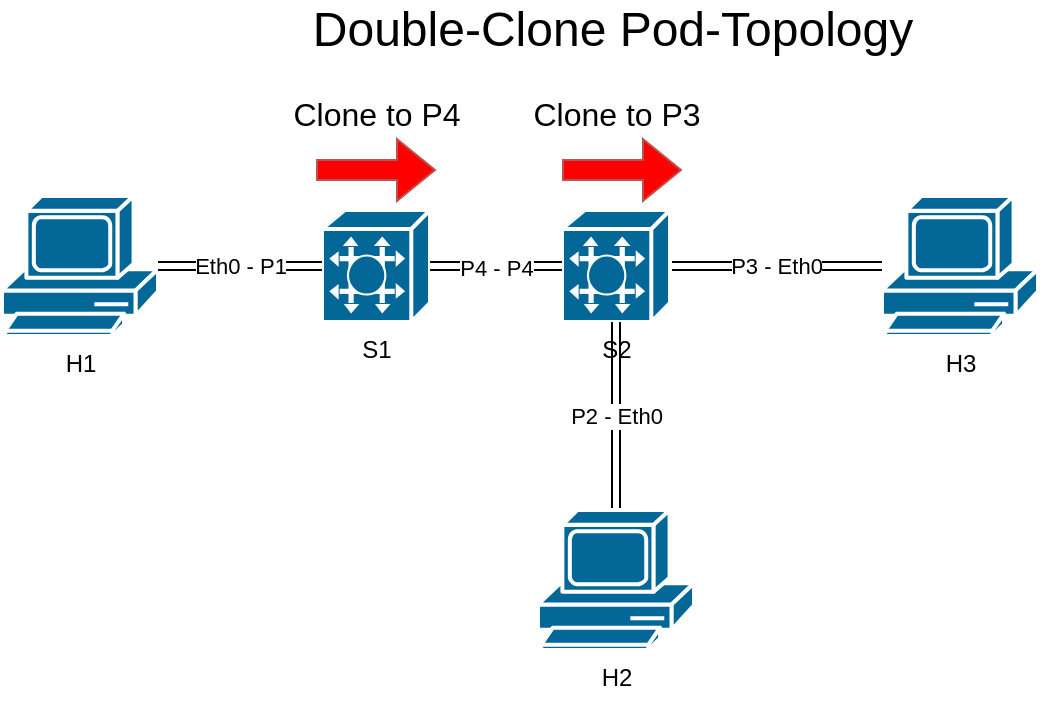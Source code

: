 <mxfile version="17.4.6" type="device"><diagram id="rnybURmsR6k8rIbQReOa" name="Page-1"><mxGraphModel dx="813" dy="405" grid="1" gridSize="10" guides="1" tooltips="1" connect="1" arrows="1" fold="1" page="1" pageScale="1" pageWidth="850" pageHeight="1100" math="0" shadow="0"><root><mxCell id="0"/><mxCell id="1" parent="0"/><mxCell id="x8hDFJ3DgTK03ecUGShV-11" value="P3 - Eth0" style="edgeStyle=orthogonalEdgeStyle;shape=link;rounded=0;orthogonalLoop=1;jettySize=auto;html=1;" parent="1" source="x8hDFJ3DgTK03ecUGShV-1" target="x8hDFJ3DgTK03ecUGShV-5" edge="1"><mxGeometry relative="1" as="geometry"/></mxCell><mxCell id="x8hDFJ3DgTK03ecUGShV-1" value="S2" style="shape=mxgraph.cisco.switches.programmable_switch;sketch=0;html=1;pointerEvents=1;dashed=0;fillColor=#036897;strokeColor=#ffffff;strokeWidth=2;verticalLabelPosition=bottom;verticalAlign=top;align=center;outlineConnect=0;" parent="1" vertex="1"><mxGeometry x="390" y="440" width="54" height="56" as="geometry"/></mxCell><mxCell id="x8hDFJ3DgTK03ecUGShV-3" value="H1" style="shape=mxgraph.cisco.computers_and_peripherals.pc;sketch=0;html=1;pointerEvents=1;dashed=0;fillColor=#036897;strokeColor=#ffffff;strokeWidth=2;verticalLabelPosition=bottom;verticalAlign=top;align=center;outlineConnect=0;" parent="1" vertex="1"><mxGeometry x="110" y="433" width="78" height="70" as="geometry"/></mxCell><mxCell id="x8hDFJ3DgTK03ecUGShV-12" value="P2 - Eth0" style="edgeStyle=orthogonalEdgeStyle;shape=link;rounded=0;orthogonalLoop=1;jettySize=auto;html=1;" parent="1" source="x8hDFJ3DgTK03ecUGShV-4" target="x8hDFJ3DgTK03ecUGShV-1" edge="1"><mxGeometry relative="1" as="geometry"/></mxCell><mxCell id="x8hDFJ3DgTK03ecUGShV-4" value="&lt;div&gt;H2&lt;/div&gt;&lt;div&gt;&lt;br&gt;&lt;/div&gt;" style="shape=mxgraph.cisco.computers_and_peripherals.pc;sketch=0;html=1;pointerEvents=1;dashed=0;fillColor=#036897;strokeColor=#ffffff;strokeWidth=2;verticalLabelPosition=bottom;verticalAlign=top;align=center;outlineConnect=0;" parent="1" vertex="1"><mxGeometry x="378" y="590" width="78" height="70" as="geometry"/></mxCell><mxCell id="x8hDFJ3DgTK03ecUGShV-5" value="&lt;div&gt;H3&lt;/div&gt;&lt;div&gt;&lt;br&gt;&lt;/div&gt;" style="shape=mxgraph.cisco.computers_and_peripherals.pc;sketch=0;html=1;pointerEvents=1;dashed=0;fillColor=#036897;strokeColor=#ffffff;strokeWidth=2;verticalLabelPosition=bottom;verticalAlign=top;align=center;outlineConnect=0;" parent="1" vertex="1"><mxGeometry x="550" y="433" width="78" height="70" as="geometry"/></mxCell><mxCell id="x8hDFJ3DgTK03ecUGShV-13" value="&lt;font style=&quot;font-size: 24px&quot;&gt;Double-Clone Pod-Topology&lt;/font&gt;" style="text;html=1;align=center;verticalAlign=middle;resizable=0;points=[];autosize=1;strokeColor=none;fillColor=none;" parent="1" vertex="1"><mxGeometry x="255" y="340" width="320" height="20" as="geometry"/></mxCell><mxCell id="x8hDFJ3DgTK03ecUGShV-15" value="" style="shape=flexArrow;endArrow=classic;html=1;rounded=0;fontSize=24;fillColor=#FF0000;strokeColor=#b85450;" parent="1" edge="1"><mxGeometry width="50" height="50" relative="1" as="geometry"><mxPoint x="267" y="420" as="sourcePoint"/><mxPoint x="327" y="420" as="targetPoint"/></mxGeometry></mxCell><mxCell id="x8hDFJ3DgTK03ecUGShV-16" value="&lt;font style=&quot;font-size: 16px&quot;&gt;Clone to P4&lt;br&gt;&lt;/font&gt;" style="text;html=1;align=center;verticalAlign=middle;resizable=0;points=[];autosize=1;strokeColor=none;fillColor=none;fontSize=24;" parent="1" vertex="1"><mxGeometry x="247" y="370" width="100" height="40" as="geometry"/></mxCell><mxCell id="fnokTUBqXKpDjqi4dbtV-1" value="&lt;div&gt;S1&lt;/div&gt;" style="shape=mxgraph.cisco.switches.programmable_switch;sketch=0;html=1;pointerEvents=1;dashed=0;fillColor=#036897;strokeColor=#ffffff;strokeWidth=2;verticalLabelPosition=bottom;verticalAlign=top;align=center;outlineConnect=0;" vertex="1" parent="1"><mxGeometry x="270" y="440" width="54" height="56" as="geometry"/></mxCell><mxCell id="fnokTUBqXKpDjqi4dbtV-2" value="&lt;font style=&quot;font-size: 11px&quot;&gt;P4 - P4&lt;br&gt;&lt;/font&gt;" style="shape=link;html=1;rounded=0;fontSize=17;" edge="1" parent="1" source="fnokTUBqXKpDjqi4dbtV-1" target="x8hDFJ3DgTK03ecUGShV-1"><mxGeometry width="100" relative="1" as="geometry"><mxPoint x="200" y="550" as="sourcePoint"/><mxPoint x="300" y="550" as="targetPoint"/></mxGeometry></mxCell><mxCell id="fnokTUBqXKpDjqi4dbtV-3" value="Eth0 - P1" style="shape=link;html=1;rounded=0;fontSize=11;" edge="1" parent="1" source="x8hDFJ3DgTK03ecUGShV-3" target="fnokTUBqXKpDjqi4dbtV-1"><mxGeometry width="100" relative="1" as="geometry"><mxPoint x="310" y="460" as="sourcePoint"/><mxPoint x="410" y="460" as="targetPoint"/></mxGeometry></mxCell><mxCell id="fnokTUBqXKpDjqi4dbtV-4" value="&lt;font style=&quot;font-size: 16px&quot;&gt;Clone to P3&lt;br&gt;&lt;/font&gt;" style="text;html=1;align=center;verticalAlign=middle;resizable=0;points=[];autosize=1;strokeColor=none;fillColor=none;fontSize=24;" vertex="1" parent="1"><mxGeometry x="367" y="370" width="100" height="40" as="geometry"/></mxCell><mxCell id="fnokTUBqXKpDjqi4dbtV-5" value="" style="shape=flexArrow;endArrow=classic;html=1;rounded=0;fontSize=24;fillColor=#FF0000;strokeColor=#b85450;" edge="1" parent="1"><mxGeometry width="50" height="50" relative="1" as="geometry"><mxPoint x="390" y="420" as="sourcePoint"/><mxPoint x="450" y="420" as="targetPoint"/></mxGeometry></mxCell></root></mxGraphModel></diagram></mxfile>